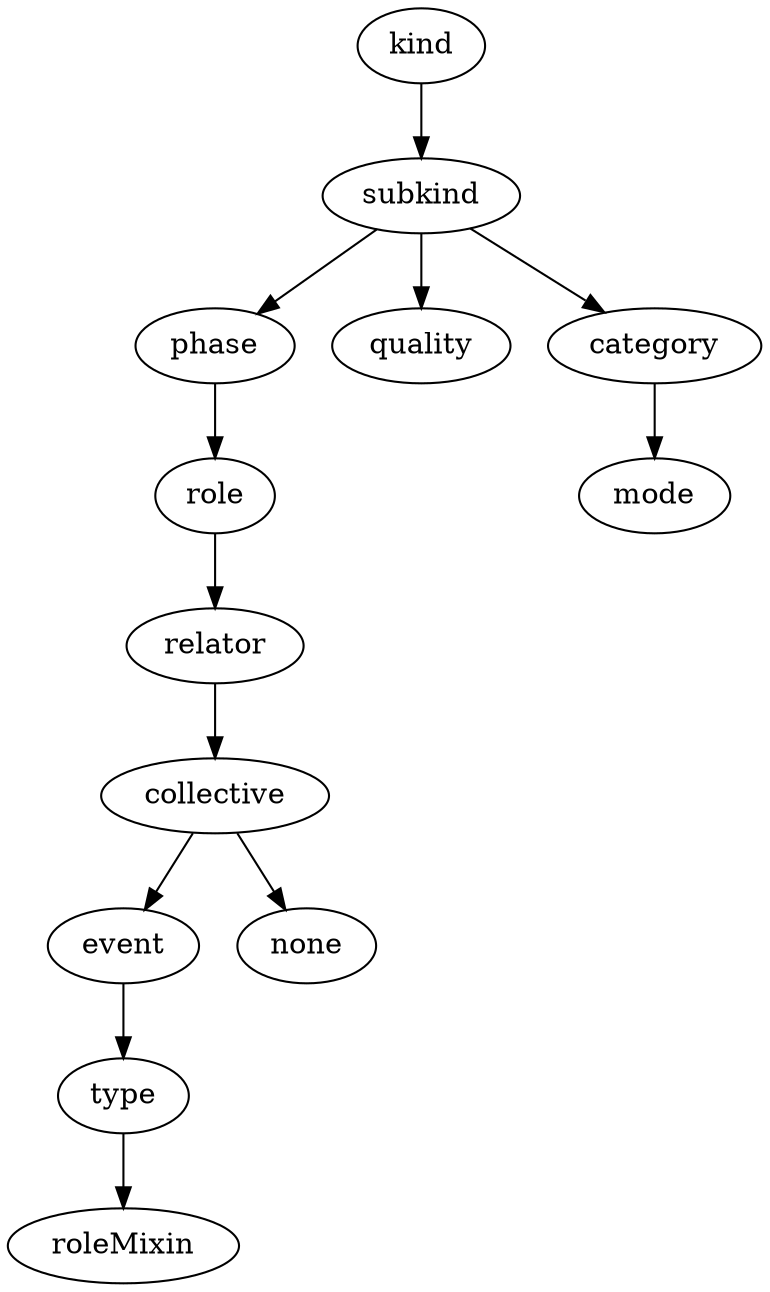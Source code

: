 strict digraph {
kind;
subkind;
phase;
quality;
category;
role;
relator;
collective;
event;
none;
type;
roleMixin;
mode;
kind -> subkind;
subkind -> phase;
subkind -> quality;
subkind -> category;
phase -> role;
category -> mode;
role -> relator;
relator -> collective;
collective -> event;
collective -> none;
event -> type;
type -> roleMixin;
}
